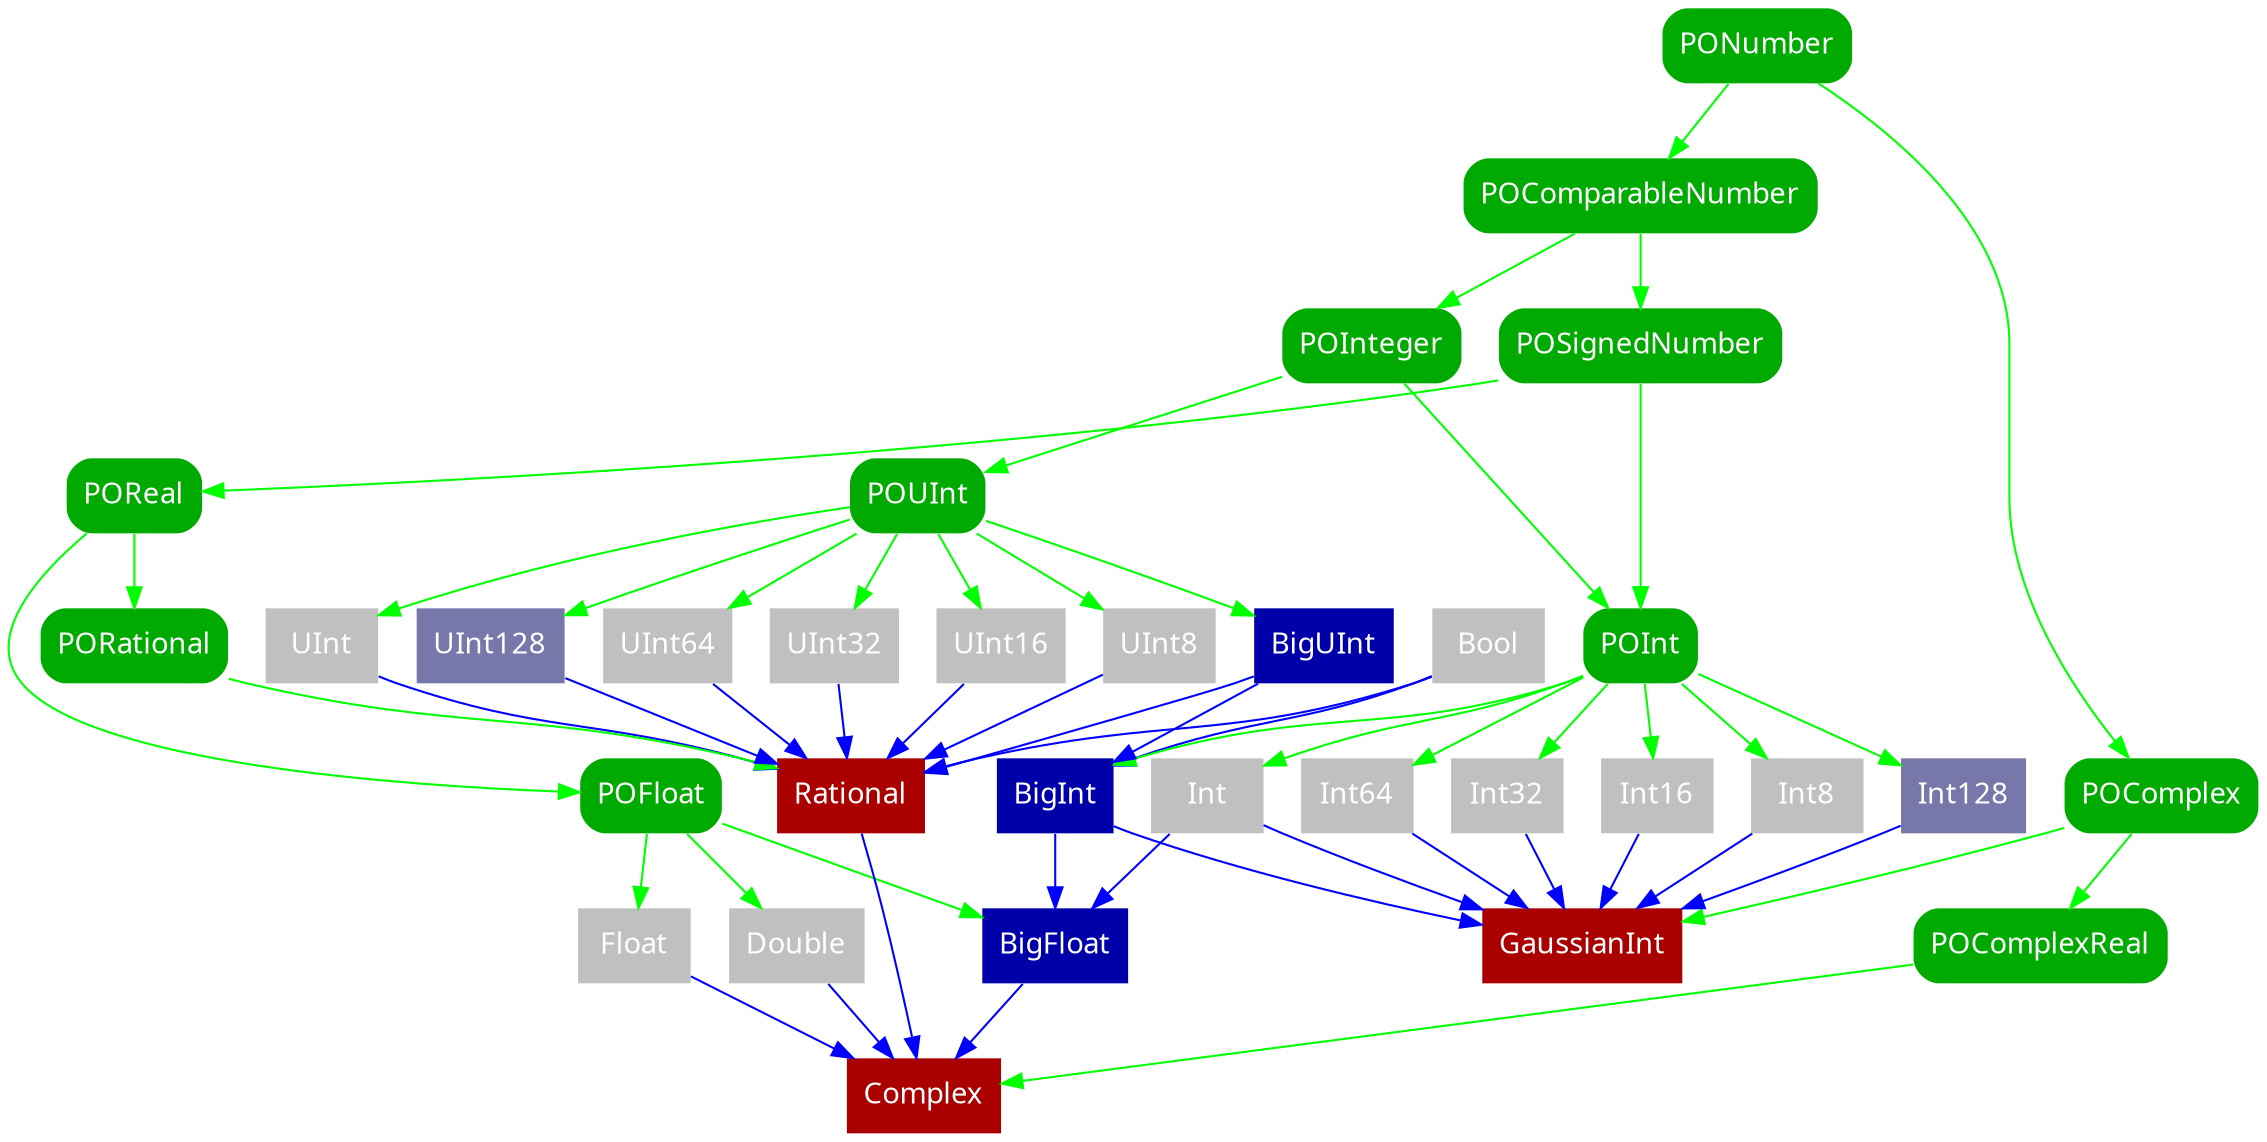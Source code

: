 digraph typetree {
  node [
    shape = box
    style = "filled, rounded"
    peripheries = 0
    fontname = "San Francisco"
    fontcolor = white
    fillcolor = "#aaaaaa"
  ]
  edge [
     color = green
  ]
  node [ fillcolor = gray style = "filled"]
  Bool
  Int64 Int32 Int16 Int8 Int UInt64 UInt32 UInt16 UInt8 UInt
  Double Float
  node [ fillcolor = "#00aa00" style = "filled, rounded"]
  PONumber POComparableNumber POSignedNumber POInteger
  POUInt POInt POReal POFloat POComplex POComplexReal PORational
  node [ fillcolor = "#0000aa" style="filled"]
  BigUInt BigInt BigFloat
  node [ fillcolor = "#7777aa" style="filled"]
  UInt128 Int128
  node [ fillcolor = "#aa0000" style="filled"]
  GaussianInt Complex Rational

  BigFloat -> Complex  [ color = blue ]
  BigInt -> BigFloat [ color = blue ]
  BigInt -> GaussianInt [ color = blue ]
  BigUInt -> BigInt [ color = blue ]
  BigUInt -> Rational [ color = blue ]
  Bool -> BigInt [ color = blue ]
  Bool -> Rational [ color = blue ]
  Double -> Complex  [ color = blue ]
  Float -> Complex  [ color = blue ]
  Int -> BigFloat [ color = blue ]
  Int -> GaussianInt [ color = blue ]
  Int128 -> GaussianInt [ color = blue ]
  Int16 -> GaussianInt [ color = blue ]
  Int32 -> GaussianInt [ color = blue ]
  Int64 -> GaussianInt [ color = blue ]
  Int8 -> GaussianInt [ color = blue ]
  POComparableNumber -> POInteger
  POComparableNumber -> POSignedNumber
  POComplex -> GaussianInt
  POComplex -> POComplexReal
  POComplexReal -> Complex
  POFloat -> BigFloat
  POFloat -> Double
  POFloat -> Float
  POInt -> BigInt
  POInt -> Int
  POInt -> Int128
  POInt -> Int16
  POInt -> Int32
  POInt -> Int64
  POInt -> Int8
  POInteger -> POInt  [ color = green ]
  POInteger -> POUInt
  PONumber -> POComparableNumber
  PONumber -> POComplex
  PORational -> Rational
  POReal -> POFloat
  POReal -> PORational
  POSignedNumber -> POInt
  POSignedNumber -> POReal
  POUInt -> BigUInt
  POUInt -> UInt
  POUInt -> UInt128
  POUInt -> UInt16
  POUInt -> UInt32
  POUInt -> UInt64
  POUInt -> UInt8
  Rational -> Complex [ color = blue ]
  UInt -> Rational [ color = blue ]
  UInt128 -> Rational [ color = blue ]
  UInt16 -> Rational [ color = blue ]
  UInt32 -> Rational [ color = blue ]
  UInt64 -> Rational [ color = blue ]
  UInt8  -> Rational [ color = blue ]
}
